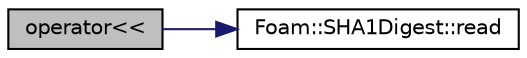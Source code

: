 digraph "operator&lt;&lt;"
{
  bgcolor="transparent";
  edge [fontname="Helvetica",fontsize="10",labelfontname="Helvetica",labelfontsize="10"];
  node [fontname="Helvetica",fontsize="10",shape=record];
  rankdir="LR";
  Node1 [label="operator\<\<",height=0.2,width=0.4,color="black", fillcolor="grey75", style="filled" fontcolor="black"];
  Node1 -> Node2 [color="midnightblue",fontsize="10",style="solid",fontname="Helvetica"];
  Node2 [label="Foam::SHA1Digest::read",height=0.2,width=0.4,color="black",URL="$classFoam_1_1SHA1Digest.html#af75bed9f4f18f1f9f1bf3952d6f6a3c8",tooltip="Read (40-byte) text representation. "];
}
